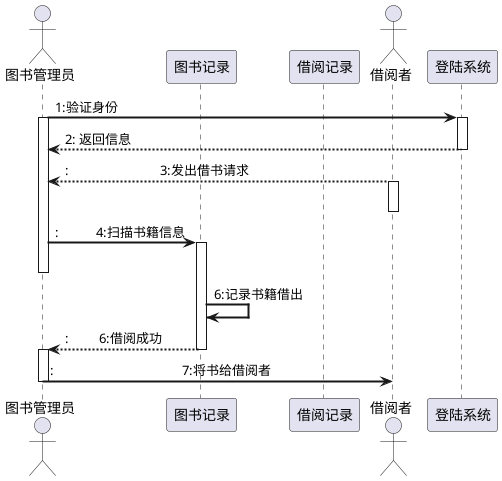 @startuml
skinparam sequenceArrowThickness 2
       actor 图书管理员
       participant "图书记录"
       participant "借阅记录"
       actor "借阅者"

       图书管理员 -> 登陆系统: 1:验证身份
       activate 图书管理员
       activate 登陆系统
       登陆系统-->图书管理员: 2: 返回信息
       deactivate 登陆系统

       借阅者 -->图书管理员::                           3:发出借书请求
       activate 借阅者
       deactivate 借阅者

       图书管理员 -> 图书记录::           4:扫描书籍信息
       activate 图书记录
       deactivate 图书管理员

       图书记录->图书记录:6:记录书籍借出
       图书记录-->图书管理员::         6:借阅成功
       deactivate 图书记录

       activate 图书管理员
       图书管理员 ->借阅者::                                      7:将书给借阅者
       deactivate 图书管理员
@enduml